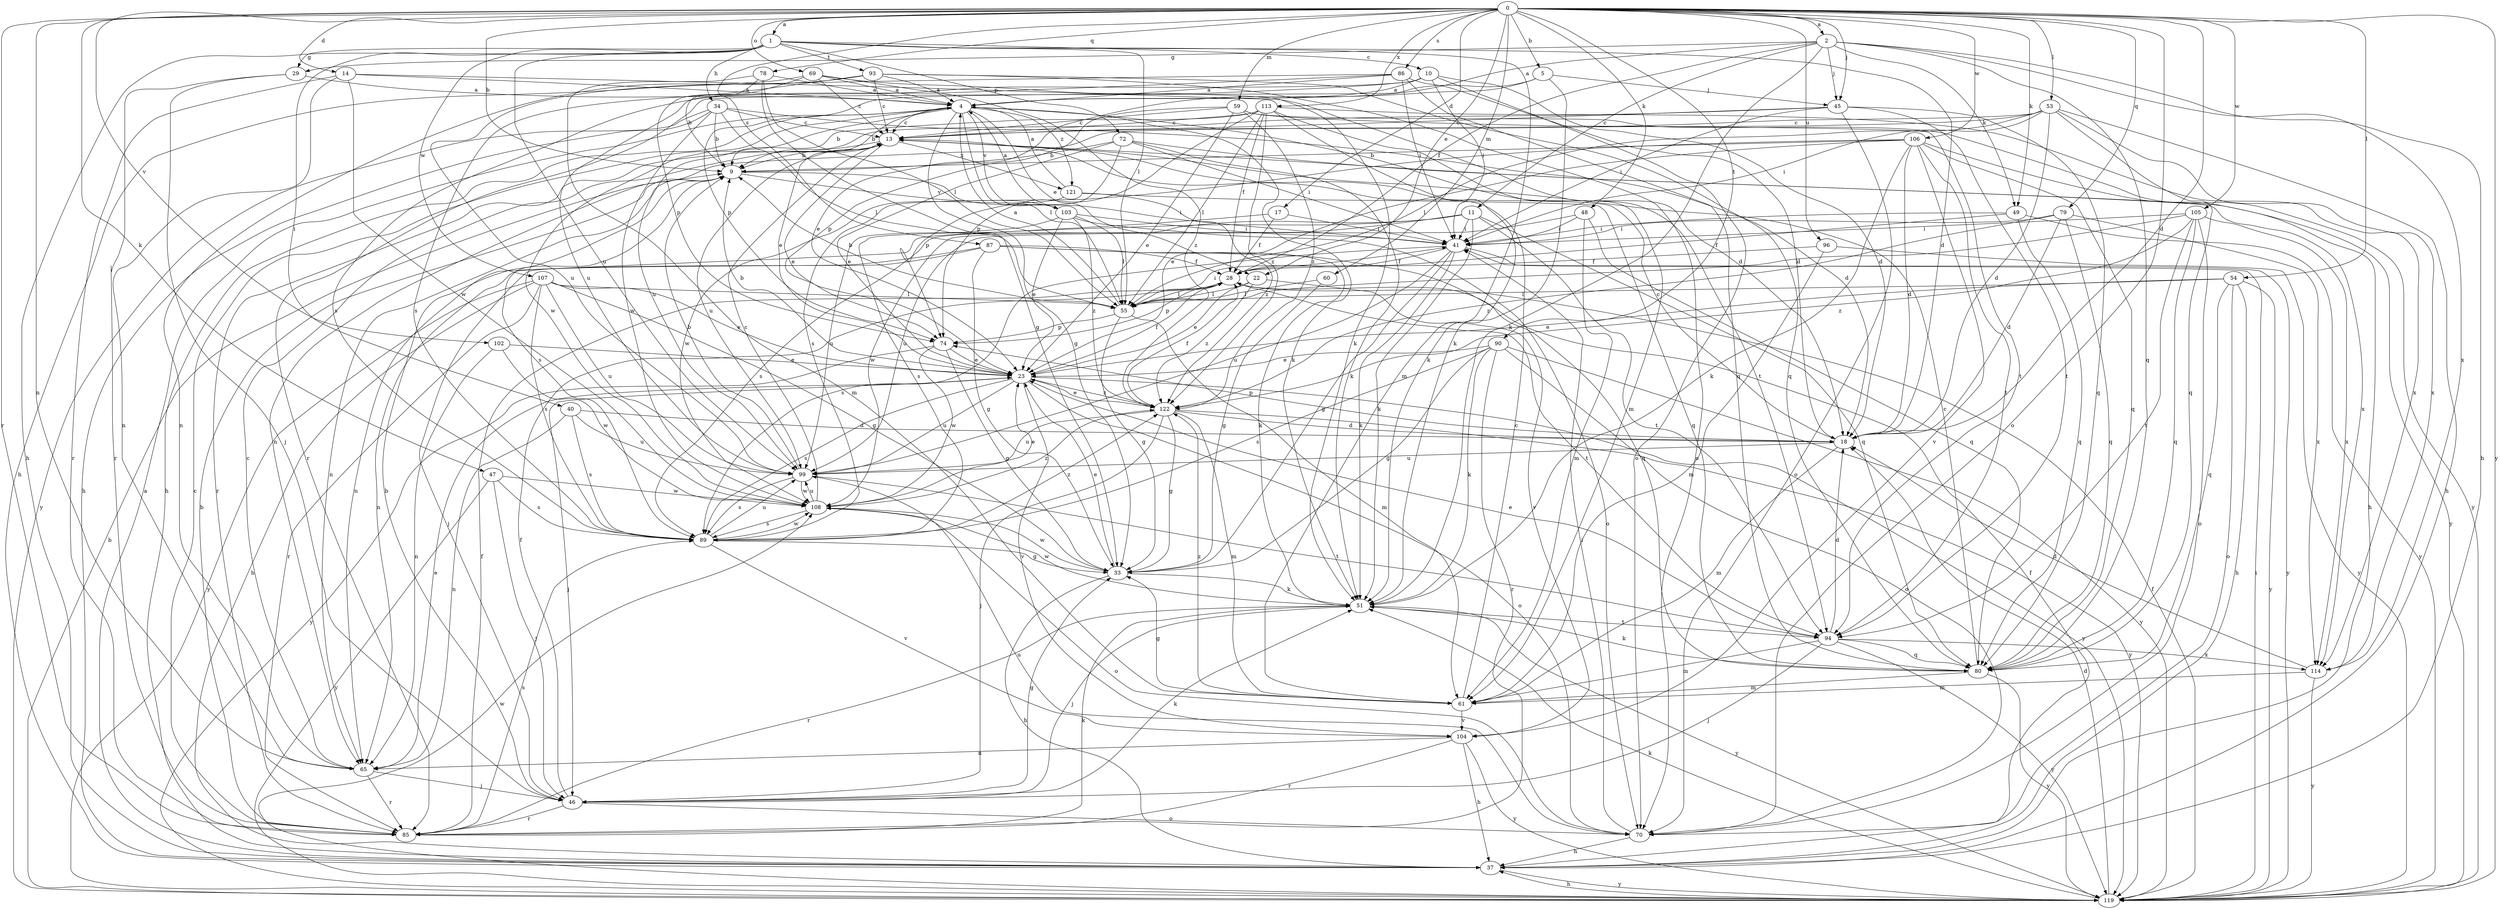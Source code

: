 strict digraph  {
0;
1;
2;
4;
5;
9;
10;
11;
13;
14;
17;
18;
22;
23;
28;
29;
33;
34;
37;
40;
41;
45;
46;
47;
48;
49;
51;
53;
54;
55;
59;
60;
61;
65;
69;
70;
72;
74;
78;
79;
80;
85;
86;
87;
89;
90;
93;
94;
96;
99;
102;
103;
104;
105;
106;
107;
108;
113;
114;
119;
121;
122;
0 -> 1  [label=a];
0 -> 2  [label=a];
0 -> 5  [label=b];
0 -> 9  [label=b];
0 -> 14  [label=d];
0 -> 17  [label=d];
0 -> 18  [label=d];
0 -> 22  [label=e];
0 -> 45  [label=j];
0 -> 47  [label=k];
0 -> 48  [label=k];
0 -> 49  [label=k];
0 -> 53  [label=l];
0 -> 54  [label=l];
0 -> 59  [label=m];
0 -> 60  [label=m];
0 -> 65  [label=n];
0 -> 69  [label=o];
0 -> 70  [label=o];
0 -> 78  [label=q];
0 -> 79  [label=q];
0 -> 85  [label=r];
0 -> 86  [label=s];
0 -> 87  [label=s];
0 -> 90  [label=t];
0 -> 96  [label=u];
0 -> 102  [label=v];
0 -> 105  [label=w];
0 -> 106  [label=w];
0 -> 113  [label=x];
0 -> 119  [label=y];
1 -> 10  [label=c];
1 -> 18  [label=d];
1 -> 29  [label=g];
1 -> 34  [label=h];
1 -> 37  [label=h];
1 -> 40  [label=i];
1 -> 55  [label=l];
1 -> 61  [label=m];
1 -> 72  [label=p];
1 -> 93  [label=t];
1 -> 99  [label=u];
1 -> 107  [label=w];
2 -> 4  [label=a];
2 -> 11  [label=c];
2 -> 28  [label=f];
2 -> 29  [label=g];
2 -> 37  [label=h];
2 -> 45  [label=j];
2 -> 49  [label=k];
2 -> 51  [label=k];
2 -> 80  [label=q];
2 -> 114  [label=x];
4 -> 13  [label=c];
4 -> 22  [label=e];
4 -> 23  [label=e];
4 -> 33  [label=g];
4 -> 37  [label=h];
4 -> 51  [label=k];
4 -> 55  [label=l];
4 -> 94  [label=t];
4 -> 99  [label=u];
4 -> 103  [label=v];
4 -> 108  [label=w];
4 -> 121  [label=z];
5 -> 23  [label=e];
5 -> 45  [label=j];
5 -> 51  [label=k];
5 -> 85  [label=r];
9 -> 41  [label=i];
9 -> 65  [label=n];
9 -> 89  [label=s];
9 -> 103  [label=v];
10 -> 4  [label=a];
10 -> 18  [label=d];
10 -> 41  [label=i];
10 -> 70  [label=o];
10 -> 74  [label=p];
10 -> 89  [label=s];
11 -> 41  [label=i];
11 -> 51  [label=k];
11 -> 65  [label=n];
11 -> 80  [label=q];
11 -> 89  [label=s];
11 -> 94  [label=t];
11 -> 108  [label=w];
13 -> 9  [label=b];
13 -> 23  [label=e];
13 -> 85  [label=r];
13 -> 99  [label=u];
13 -> 119  [label=y];
13 -> 121  [label=z];
14 -> 4  [label=a];
14 -> 18  [label=d];
14 -> 65  [label=n];
14 -> 85  [label=r];
14 -> 108  [label=w];
17 -> 28  [label=f];
17 -> 41  [label=i];
17 -> 89  [label=s];
18 -> 13  [label=c];
18 -> 61  [label=m];
18 -> 74  [label=p];
18 -> 99  [label=u];
22 -> 23  [label=e];
22 -> 55  [label=l];
22 -> 104  [label=v];
22 -> 122  [label=z];
23 -> 9  [label=b];
23 -> 28  [label=f];
23 -> 46  [label=j];
23 -> 70  [label=o];
23 -> 89  [label=s];
23 -> 99  [label=u];
23 -> 104  [label=v];
23 -> 119  [label=y];
23 -> 122  [label=z];
28 -> 55  [label=l];
28 -> 74  [label=p];
28 -> 94  [label=t];
29 -> 4  [label=a];
29 -> 46  [label=j];
29 -> 85  [label=r];
33 -> 23  [label=e];
33 -> 37  [label=h];
33 -> 51  [label=k];
33 -> 108  [label=w];
34 -> 9  [label=b];
34 -> 13  [label=c];
34 -> 18  [label=d];
34 -> 37  [label=h];
34 -> 55  [label=l];
34 -> 108  [label=w];
34 -> 119  [label=y];
37 -> 4  [label=a];
37 -> 28  [label=f];
37 -> 119  [label=y];
40 -> 18  [label=d];
40 -> 65  [label=n];
40 -> 89  [label=s];
40 -> 99  [label=u];
41 -> 28  [label=f];
41 -> 33  [label=g];
41 -> 51  [label=k];
41 -> 89  [label=s];
41 -> 99  [label=u];
41 -> 119  [label=y];
45 -> 9  [label=b];
45 -> 13  [label=c];
45 -> 41  [label=i];
45 -> 70  [label=o];
45 -> 80  [label=q];
45 -> 94  [label=t];
46 -> 9  [label=b];
46 -> 28  [label=f];
46 -> 33  [label=g];
46 -> 51  [label=k];
46 -> 70  [label=o];
46 -> 85  [label=r];
47 -> 46  [label=j];
47 -> 89  [label=s];
47 -> 108  [label=w];
47 -> 119  [label=y];
48 -> 41  [label=i];
48 -> 61  [label=m];
48 -> 80  [label=q];
48 -> 99  [label=u];
49 -> 28  [label=f];
49 -> 41  [label=i];
49 -> 80  [label=q];
49 -> 119  [label=y];
51 -> 46  [label=j];
51 -> 85  [label=r];
51 -> 94  [label=t];
51 -> 108  [label=w];
51 -> 119  [label=y];
53 -> 13  [label=c];
53 -> 18  [label=d];
53 -> 37  [label=h];
53 -> 41  [label=i];
53 -> 55  [label=l];
53 -> 65  [label=n];
53 -> 80  [label=q];
53 -> 114  [label=x];
54 -> 23  [label=e];
54 -> 37  [label=h];
54 -> 55  [label=l];
54 -> 70  [label=o];
54 -> 80  [label=q];
54 -> 119  [label=y];
55 -> 4  [label=a];
55 -> 9  [label=b];
55 -> 33  [label=g];
55 -> 41  [label=i];
55 -> 61  [label=m];
55 -> 74  [label=p];
59 -> 13  [label=c];
59 -> 23  [label=e];
59 -> 74  [label=p];
59 -> 94  [label=t];
59 -> 119  [label=y];
59 -> 122  [label=z];
60 -> 33  [label=g];
60 -> 55  [label=l];
61 -> 13  [label=c];
61 -> 33  [label=g];
61 -> 104  [label=v];
61 -> 122  [label=z];
65 -> 13  [label=c];
65 -> 23  [label=e];
65 -> 46  [label=j];
65 -> 85  [label=r];
69 -> 4  [label=a];
69 -> 13  [label=c];
69 -> 51  [label=k];
69 -> 74  [label=p];
69 -> 99  [label=u];
69 -> 122  [label=z];
70 -> 37  [label=h];
70 -> 41  [label=i];
70 -> 99  [label=u];
72 -> 9  [label=b];
72 -> 23  [label=e];
72 -> 41  [label=i];
72 -> 51  [label=k];
72 -> 74  [label=p];
72 -> 114  [label=x];
74 -> 23  [label=e];
74 -> 33  [label=g];
74 -> 108  [label=w];
74 -> 119  [label=y];
78 -> 4  [label=a];
78 -> 9  [label=b];
78 -> 33  [label=g];
78 -> 55  [label=l];
78 -> 61  [label=m];
79 -> 18  [label=d];
79 -> 41  [label=i];
79 -> 80  [label=q];
79 -> 114  [label=x];
79 -> 122  [label=z];
80 -> 13  [label=c];
80 -> 51  [label=k];
80 -> 61  [label=m];
80 -> 119  [label=y];
85 -> 9  [label=b];
85 -> 13  [label=c];
85 -> 28  [label=f];
85 -> 51  [label=k];
85 -> 89  [label=s];
86 -> 4  [label=a];
86 -> 18  [label=d];
86 -> 37  [label=h];
86 -> 41  [label=i];
86 -> 80  [label=q];
86 -> 99  [label=u];
87 -> 28  [label=f];
87 -> 33  [label=g];
87 -> 46  [label=j];
87 -> 51  [label=k];
87 -> 65  [label=n];
87 -> 80  [label=q];
89 -> 33  [label=g];
89 -> 99  [label=u];
89 -> 104  [label=v];
89 -> 108  [label=w];
89 -> 122  [label=z];
90 -> 23  [label=e];
90 -> 33  [label=g];
90 -> 51  [label=k];
90 -> 70  [label=o];
90 -> 85  [label=r];
90 -> 89  [label=s];
90 -> 119  [label=y];
93 -> 4  [label=a];
93 -> 13  [label=c];
93 -> 65  [label=n];
93 -> 70  [label=o];
93 -> 80  [label=q];
93 -> 89  [label=s];
94 -> 18  [label=d];
94 -> 23  [label=e];
94 -> 46  [label=j];
94 -> 61  [label=m];
94 -> 80  [label=q];
94 -> 114  [label=x];
94 -> 119  [label=y];
96 -> 28  [label=f];
96 -> 61  [label=m];
96 -> 119  [label=y];
99 -> 9  [label=b];
99 -> 89  [label=s];
99 -> 94  [label=t];
99 -> 108  [label=w];
102 -> 23  [label=e];
102 -> 65  [label=n];
102 -> 108  [label=w];
103 -> 4  [label=a];
103 -> 23  [label=e];
103 -> 41  [label=i];
103 -> 55  [label=l];
103 -> 70  [label=o];
103 -> 99  [label=u];
103 -> 122  [label=z];
104 -> 37  [label=h];
104 -> 65  [label=n];
104 -> 85  [label=r];
104 -> 119  [label=y];
105 -> 41  [label=i];
105 -> 55  [label=l];
105 -> 70  [label=o];
105 -> 80  [label=q];
105 -> 94  [label=t];
105 -> 114  [label=x];
105 -> 122  [label=z];
106 -> 9  [label=b];
106 -> 18  [label=d];
106 -> 23  [label=e];
106 -> 37  [label=h];
106 -> 51  [label=k];
106 -> 80  [label=q];
106 -> 89  [label=s];
106 -> 94  [label=t];
106 -> 104  [label=v];
107 -> 23  [label=e];
107 -> 33  [label=g];
107 -> 37  [label=h];
107 -> 55  [label=l];
107 -> 85  [label=r];
107 -> 89  [label=s];
107 -> 99  [label=u];
107 -> 119  [label=y];
108 -> 13  [label=c];
108 -> 23  [label=e];
108 -> 70  [label=o];
108 -> 89  [label=s];
108 -> 99  [label=u];
108 -> 122  [label=z];
113 -> 9  [label=b];
113 -> 13  [label=c];
113 -> 28  [label=f];
113 -> 51  [label=k];
113 -> 55  [label=l];
113 -> 61  [label=m];
113 -> 74  [label=p];
113 -> 114  [label=x];
113 -> 122  [label=z];
114 -> 18  [label=d];
114 -> 61  [label=m];
114 -> 119  [label=y];
119 -> 9  [label=b];
119 -> 18  [label=d];
119 -> 28  [label=f];
119 -> 37  [label=h];
119 -> 41  [label=i];
119 -> 51  [label=k];
119 -> 108  [label=w];
121 -> 4  [label=a];
121 -> 80  [label=q];
121 -> 108  [label=w];
121 -> 122  [label=z];
122 -> 18  [label=d];
122 -> 23  [label=e];
122 -> 28  [label=f];
122 -> 33  [label=g];
122 -> 46  [label=j];
122 -> 61  [label=m];
122 -> 99  [label=u];
122 -> 119  [label=y];
}
